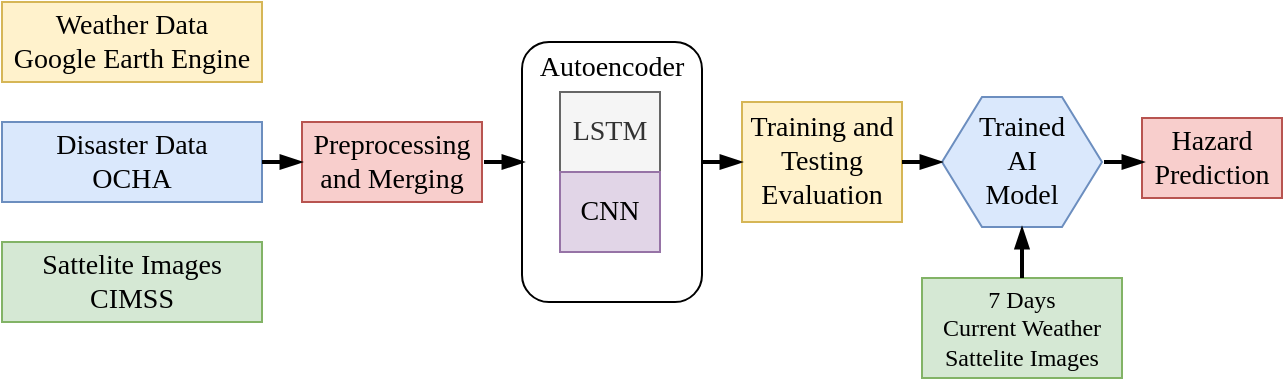 <mxfile version="28.0.6">
  <diagram name="Page-1" id="1nqs1TteoxM5PMixbOjN">
    <mxGraphModel grid="1" page="1" gridSize="10" guides="1" tooltips="1" connect="1" arrows="1" fold="1" pageScale="1" pageWidth="850" pageHeight="1100" math="0" shadow="0">
      <root>
        <mxCell id="0" />
        <mxCell id="1" parent="0" />
        <mxCell id="itmVy81XmjJllifuAnmB-1" value="" style="rounded=1;whiteSpace=wrap;html=1;fillColor=none;" vertex="1" parent="1">
          <mxGeometry x="340" y="60" width="90" height="130" as="geometry" />
        </mxCell>
        <mxCell id="yTwchnVELSRqIbRHBMvh-5" value="LSTM" style="rounded=0;whiteSpace=wrap;html=1;fontSize=14;fontFamily=Times New Roman;fillColor=#f5f5f5;fontColor=#333333;strokeColor=#666666;" vertex="1" parent="1">
          <mxGeometry x="359" y="85" width="50" height="40" as="geometry" />
        </mxCell>
        <mxCell id="yTwchnVELSRqIbRHBMvh-6" value="CNN" style="rounded=0;whiteSpace=wrap;html=1;fontSize=14;fontFamily=Times New Roman;fillColor=#e1d5e7;strokeColor=#9673a6;" vertex="1" parent="1">
          <mxGeometry x="359" y="125" width="50" height="40" as="geometry" />
        </mxCell>
        <mxCell id="yTwchnVELSRqIbRHBMvh-1" value="Weather Data&lt;br&gt;Google Earth Engine" style="rounded=0;whiteSpace=wrap;html=1;fontSize=14;fontFamily=Times New Roman;fillColor=#fff2cc;strokeColor=#d6b656;" vertex="1" parent="1">
          <mxGeometry x="80" y="40" width="130" height="40" as="geometry" />
        </mxCell>
        <mxCell id="yTwchnVELSRqIbRHBMvh-2" value="Disaster Data&lt;div&gt;&lt;span id=&quot;docs-internal-guid-3253ce96-7fff-de38-85f3-a78d56d46090&quot;&gt;&lt;span style=&quot;background-color: transparent; font-variant-numeric: normal; font-variant-east-asian: normal; font-variant-alternates: normal; font-variant-position: normal; font-variant-emoji: normal; vertical-align: baseline; white-space-collapse: preserve;&quot;&gt;OCHA&lt;/span&gt;&lt;/span&gt;&lt;/div&gt;" style="rounded=0;whiteSpace=wrap;html=1;fontSize=14;fontFamily=Times New Roman;fillColor=#dae8fc;strokeColor=#6c8ebf;" vertex="1" parent="1">
          <mxGeometry x="80" y="100" width="130" height="40" as="geometry" />
        </mxCell>
        <mxCell id="yTwchnVELSRqIbRHBMvh-3" value="&lt;div&gt;&lt;span id=&quot;docs-internal-guid-595cde14-7fff-f23b-11f6-7fd3064b3416&quot;&gt;&lt;span style=&quot;background-color: transparent; font-variant-numeric: normal; font-variant-east-asian: normal; font-variant-alternates: normal; font-variant-position: normal; font-variant-emoji: normal; vertical-align: baseline; white-space-collapse: preserve;&quot;&gt;Sattelite Images&lt;br&gt;CIMSS&lt;/span&gt;&lt;/span&gt;&lt;/div&gt;" style="rounded=0;whiteSpace=wrap;html=1;fontSize=14;fontFamily=Times New Roman;fillColor=#d5e8d4;strokeColor=#82b366;" vertex="1" parent="1">
          <mxGeometry x="80" y="160" width="130" height="40" as="geometry" />
        </mxCell>
        <mxCell id="yTwchnVELSRqIbRHBMvh-4" value="Preprocessing&lt;div&gt;and Merging&lt;/div&gt;" style="rounded=0;whiteSpace=wrap;html=1;fontSize=14;fontFamily=Times New Roman;fillColor=#f8cecc;strokeColor=#b85450;" vertex="1" parent="1">
          <mxGeometry x="230" y="100" width="90" height="40" as="geometry" />
        </mxCell>
        <mxCell id="yTwchnVELSRqIbRHBMvh-7" value="Training and Testing&lt;div&gt;Evaluation&lt;/div&gt;" style="rounded=0;whiteSpace=wrap;html=1;fontSize=14;fontFamily=Times New Roman;fillColor=#fff2cc;strokeColor=#d6b656;" vertex="1" parent="1">
          <mxGeometry x="450" y="90" width="80" height="60" as="geometry" />
        </mxCell>
        <mxCell id="yTwchnVELSRqIbRHBMvh-9" value="Hazard Prediction" style="rounded=0;whiteSpace=wrap;html=1;fontSize=14;fontFamily=Times New Roman;fillColor=#f8cecc;strokeColor=#b85450;" vertex="1" parent="1">
          <mxGeometry x="650" y="98" width="70" height="40" as="geometry" />
        </mxCell>
        <mxCell id="yTwchnVELSRqIbRHBMvh-10" value="&lt;div&gt;7 Days&lt;/div&gt;Current Weather&lt;br&gt;Sattelite Images" style="rounded=0;whiteSpace=wrap;html=1;fontSize=12;fontFamily=Times New Roman;fillColor=#d5e8d4;strokeColor=#82b366;" vertex="1" parent="1">
          <mxGeometry x="540" y="178" width="100" height="50" as="geometry" />
        </mxCell>
        <mxCell id="yTwchnVELSRqIbRHBMvh-11" value="Trained&lt;div&gt;AI &lt;br&gt;Model&lt;/div&gt;" style="shape=hexagon;perimeter=hexagonPerimeter2;whiteSpace=wrap;html=1;fixedSize=1;fontSize=14;fontFamily=Times New Roman;fillColor=#dae8fc;strokeColor=#6c8ebf;" vertex="1" parent="1">
          <mxGeometry x="550" y="87.5" width="80" height="65" as="geometry" />
        </mxCell>
        <mxCell id="yTwchnVELSRqIbRHBMvh-12" value="" style="endArrow=blockThin;html=1;rounded=0;strokeWidth=2;endFill=1;" edge="1" parent="1">
          <mxGeometry width="50" height="50" relative="1" as="geometry">
            <mxPoint x="210" y="120" as="sourcePoint" />
            <mxPoint x="230" y="120" as="targetPoint" />
          </mxGeometry>
        </mxCell>
        <mxCell id="yTwchnVELSRqIbRHBMvh-13" value="" style="endArrow=blockThin;html=1;rounded=0;strokeWidth=2;endFill=1;" edge="1" parent="1">
          <mxGeometry width="50" height="50" relative="1" as="geometry">
            <mxPoint x="321" y="120" as="sourcePoint" />
            <mxPoint x="341" y="120" as="targetPoint" />
          </mxGeometry>
        </mxCell>
        <mxCell id="yTwchnVELSRqIbRHBMvh-14" value="" style="endArrow=blockThin;html=1;rounded=0;strokeWidth=2;endFill=1;" edge="1" parent="1">
          <mxGeometry width="50" height="50" relative="1" as="geometry">
            <mxPoint x="430" y="120" as="sourcePoint" />
            <mxPoint x="450" y="120" as="targetPoint" />
          </mxGeometry>
        </mxCell>
        <mxCell id="yTwchnVELSRqIbRHBMvh-15" value="" style="endArrow=blockThin;html=1;rounded=0;strokeWidth=2;endFill=1;" edge="1" parent="1">
          <mxGeometry width="50" height="50" relative="1" as="geometry">
            <mxPoint x="530" y="120" as="sourcePoint" />
            <mxPoint x="550" y="120" as="targetPoint" />
          </mxGeometry>
        </mxCell>
        <mxCell id="yTwchnVELSRqIbRHBMvh-16" value="" style="endArrow=blockThin;html=1;rounded=0;strokeWidth=2;endFill=1;" edge="1" parent="1">
          <mxGeometry width="50" height="50" relative="1" as="geometry">
            <mxPoint x="631" y="120" as="sourcePoint" />
            <mxPoint x="651" y="120" as="targetPoint" />
          </mxGeometry>
        </mxCell>
        <mxCell id="yTwchnVELSRqIbRHBMvh-17" value="" style="endArrow=blockThin;html=1;rounded=0;strokeWidth=2;endFill=1;entryX=0.5;entryY=1;entryDx=0;entryDy=0;exitX=0.5;exitY=0;exitDx=0;exitDy=0;" edge="1" parent="1" source="yTwchnVELSRqIbRHBMvh-10" target="yTwchnVELSRqIbRHBMvh-11">
          <mxGeometry width="50" height="50" relative="1" as="geometry">
            <mxPoint x="641" y="170" as="sourcePoint" />
            <mxPoint x="661" y="170" as="targetPoint" />
          </mxGeometry>
        </mxCell>
        <mxCell id="itmVy81XmjJllifuAnmB-3" value="&lt;span style=&quot;font-family: &amp;quot;Times New Roman&amp;quot;; font-size: 14px;&quot;&gt;Autoencoder&lt;/span&gt;" style="text;strokeColor=none;align=center;fillColor=none;html=1;verticalAlign=middle;whiteSpace=wrap;rounded=0;" vertex="1" parent="1">
          <mxGeometry x="355" y="57.5" width="60" height="30" as="geometry" />
        </mxCell>
      </root>
    </mxGraphModel>
  </diagram>
</mxfile>
